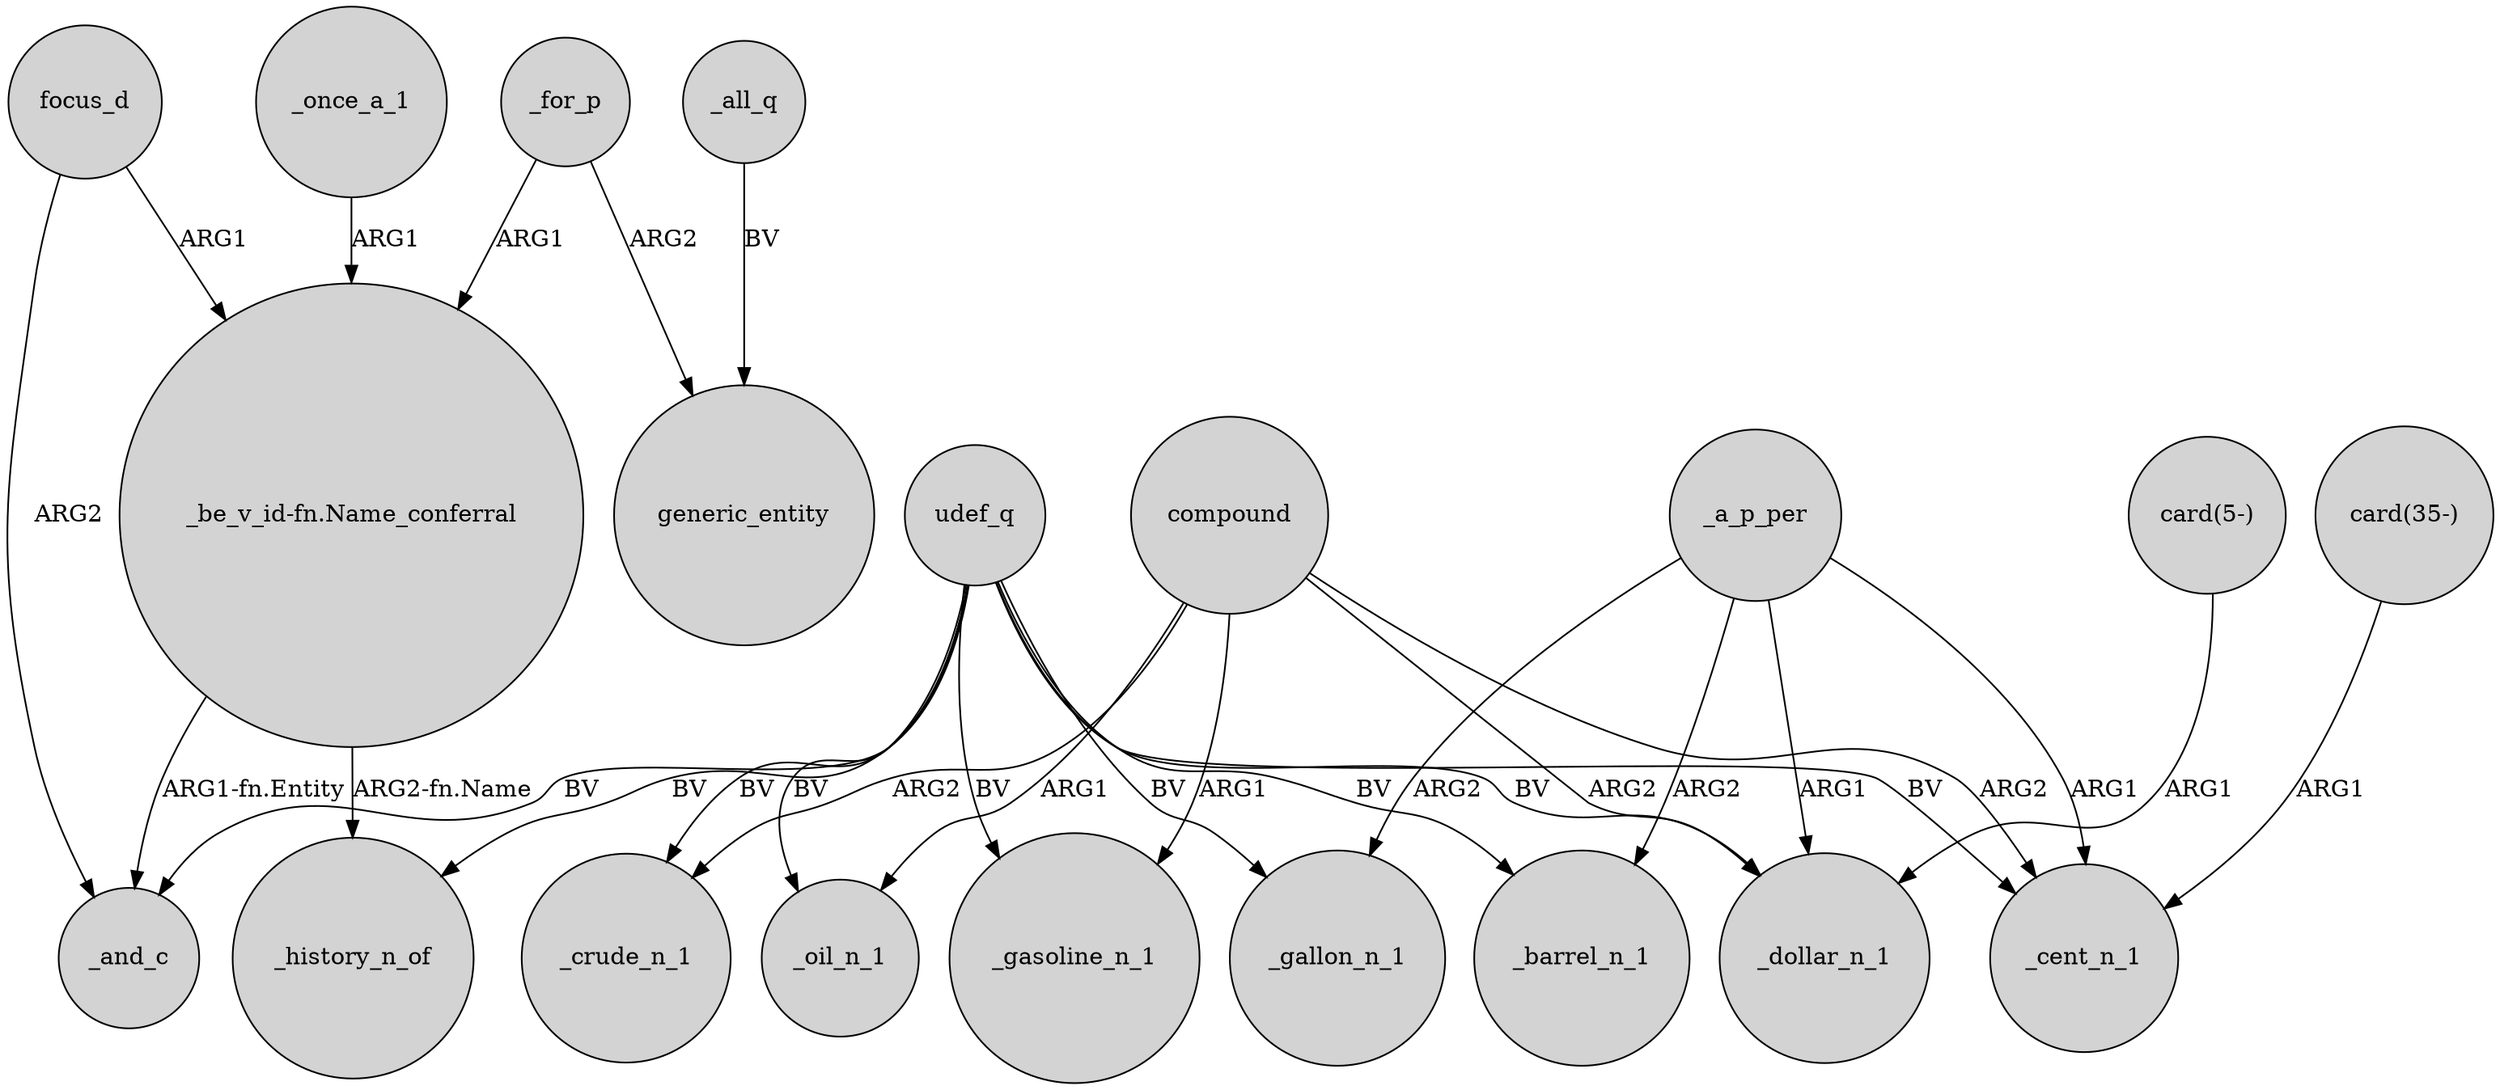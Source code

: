 digraph {
	node [shape=circle style=filled]
	_for_p -> "_be_v_id-fn.Name_conferral" [label=ARG1]
	udef_q -> _gallon_n_1 [label=BV]
	udef_q -> _history_n_of [label=BV]
	_a_p_per -> _barrel_n_1 [label=ARG2]
	_a_p_per -> _cent_n_1 [label=ARG1]
	udef_q -> _gasoline_n_1 [label=BV]
	udef_q -> _oil_n_1 [label=BV]
	_for_p -> generic_entity [label=ARG2]
	"card(35-)" -> _cent_n_1 [label=ARG1]
	udef_q -> _crude_n_1 [label=BV]
	compound -> _dollar_n_1 [label=ARG2]
	udef_q -> _barrel_n_1 [label=BV]
	udef_q -> _and_c [label=BV]
	compound -> _oil_n_1 [label=ARG1]
	_once_a_1 -> "_be_v_id-fn.Name_conferral" [label=ARG1]
	"card(5-)" -> _dollar_n_1 [label=ARG1]
	udef_q -> _cent_n_1 [label=BV]
	_all_q -> generic_entity [label=BV]
	compound -> _gasoline_n_1 [label=ARG1]
	"_be_v_id-fn.Name_conferral" -> _history_n_of [label="ARG2-fn.Name"]
	focus_d -> "_be_v_id-fn.Name_conferral" [label=ARG1]
	_a_p_per -> _gallon_n_1 [label=ARG2]
	udef_q -> _dollar_n_1 [label=BV]
	_a_p_per -> _dollar_n_1 [label=ARG1]
	compound -> _cent_n_1 [label=ARG2]
	compound -> _crude_n_1 [label=ARG2]
	"_be_v_id-fn.Name_conferral" -> _and_c [label="ARG1-fn.Entity"]
	focus_d -> _and_c [label=ARG2]
}
